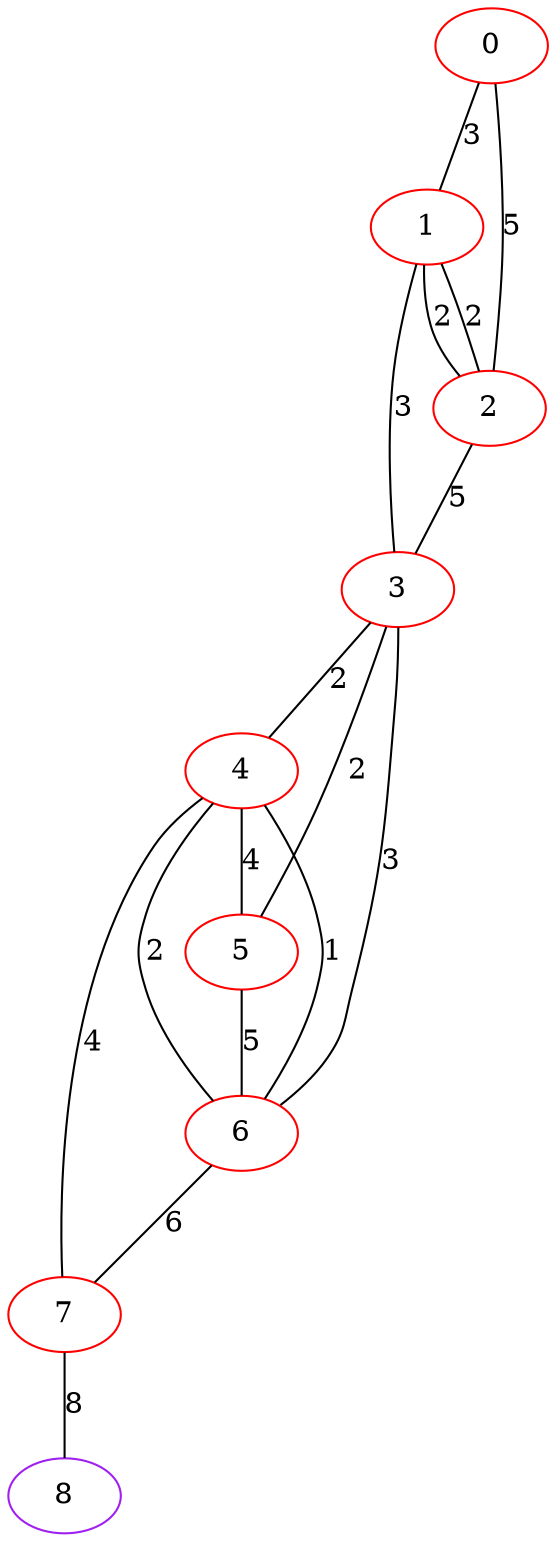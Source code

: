 graph "" {
0 [color=red, weight=1];
1 [color=red, weight=1];
2 [color=red, weight=1];
3 [color=red, weight=1];
4 [color=red, weight=1];
5 [color=red, weight=1];
6 [color=red, weight=1];
7 [color=red, weight=1];
8 [color=purple, weight=4];
0 -- 1  [key=0, label=3];
0 -- 2  [key=0, label=5];
1 -- 2  [key=0, label=2];
1 -- 2  [key=1, label=2];
1 -- 3  [key=0, label=3];
2 -- 3  [key=0, label=5];
3 -- 4  [key=0, label=2];
3 -- 5  [key=0, label=2];
3 -- 6  [key=0, label=3];
4 -- 5  [key=0, label=4];
4 -- 6  [key=0, label=1];
4 -- 6  [key=1, label=2];
4 -- 7  [key=0, label=4];
5 -- 6  [key=0, label=5];
6 -- 7  [key=0, label=6];
7 -- 8  [key=0, label=8];
}
